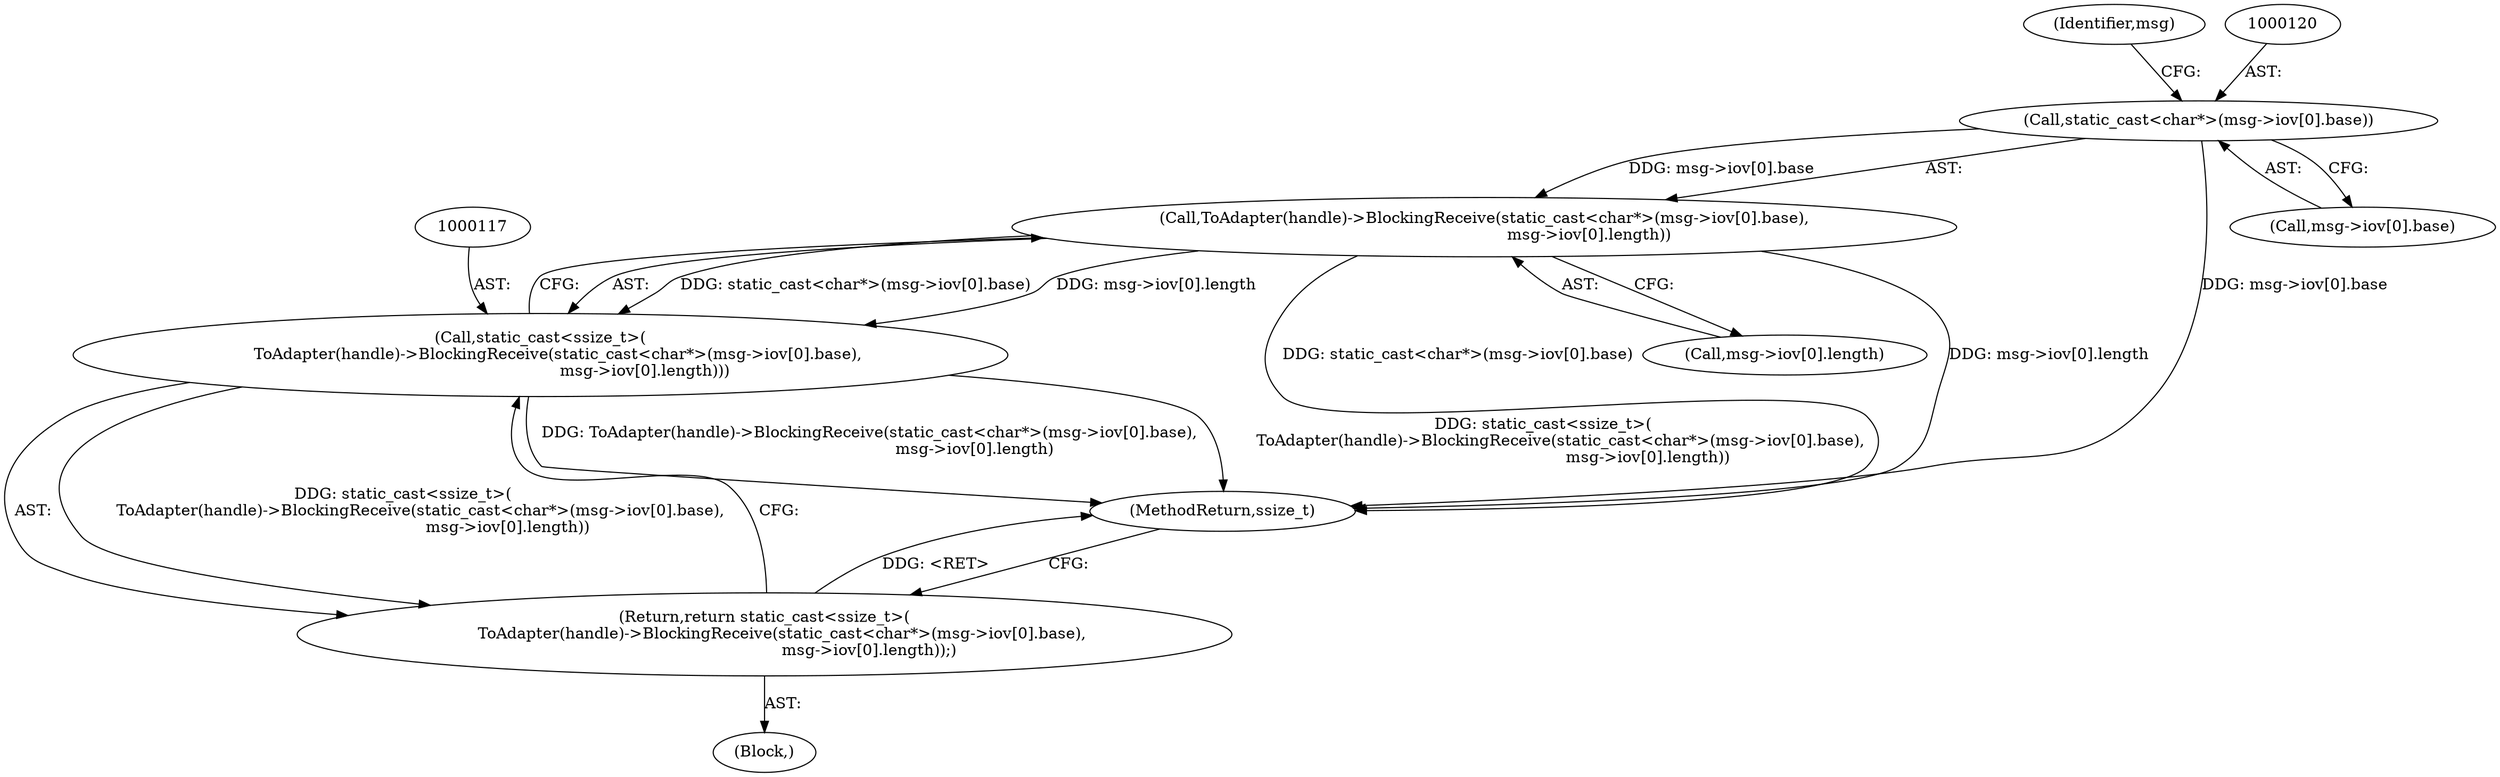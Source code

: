 digraph "0_Chrome_3b0d77670a0613f409110817455d2137576b485a_5@array" {
"1000118" [label="(Call,ToAdapter(handle)->BlockingReceive(static_cast<char*>(msg->iov[0].base),\n                                          msg->iov[0].length))"];
"1000119" [label="(Call,static_cast<char*>(msg->iov[0].base))"];
"1000116" [label="(Call,static_cast<ssize_t>(\n       ToAdapter(handle)->BlockingReceive(static_cast<char*>(msg->iov[0].base),\n                                          msg->iov[0].length)))"];
"1000115" [label="(Return,return static_cast<ssize_t>(\n       ToAdapter(handle)->BlockingReceive(static_cast<char*>(msg->iov[0].base),\n                                          msg->iov[0].length));)"];
"1000116" [label="(Call,static_cast<ssize_t>(\n       ToAdapter(handle)->BlockingReceive(static_cast<char*>(msg->iov[0].base),\n                                          msg->iov[0].length)))"];
"1000128" [label="(Call,msg->iov[0].length)"];
"1000135" [label="(MethodReturn,ssize_t)"];
"1000118" [label="(Call,ToAdapter(handle)->BlockingReceive(static_cast<char*>(msg->iov[0].base),\n                                          msg->iov[0].length))"];
"1000121" [label="(Call,msg->iov[0].base)"];
"1000105" [label="(Block,)"];
"1000119" [label="(Call,static_cast<char*>(msg->iov[0].base))"];
"1000131" [label="(Identifier,msg)"];
"1000115" [label="(Return,return static_cast<ssize_t>(\n       ToAdapter(handle)->BlockingReceive(static_cast<char*>(msg->iov[0].base),\n                                          msg->iov[0].length));)"];
"1000118" -> "1000116"  [label="AST: "];
"1000118" -> "1000128"  [label="CFG: "];
"1000119" -> "1000118"  [label="AST: "];
"1000128" -> "1000118"  [label="AST: "];
"1000116" -> "1000118"  [label="CFG: "];
"1000118" -> "1000135"  [label="DDG: msg->iov[0].length"];
"1000118" -> "1000135"  [label="DDG: static_cast<char*>(msg->iov[0].base)"];
"1000118" -> "1000116"  [label="DDG: static_cast<char*>(msg->iov[0].base)"];
"1000118" -> "1000116"  [label="DDG: msg->iov[0].length"];
"1000119" -> "1000118"  [label="DDG: msg->iov[0].base"];
"1000119" -> "1000121"  [label="CFG: "];
"1000120" -> "1000119"  [label="AST: "];
"1000121" -> "1000119"  [label="AST: "];
"1000131" -> "1000119"  [label="CFG: "];
"1000119" -> "1000135"  [label="DDG: msg->iov[0].base"];
"1000116" -> "1000115"  [label="AST: "];
"1000117" -> "1000116"  [label="AST: "];
"1000115" -> "1000116"  [label="CFG: "];
"1000116" -> "1000135"  [label="DDG: ToAdapter(handle)->BlockingReceive(static_cast<char*>(msg->iov[0].base),\n                                          msg->iov[0].length)"];
"1000116" -> "1000135"  [label="DDG: static_cast<ssize_t>(\n       ToAdapter(handle)->BlockingReceive(static_cast<char*>(msg->iov[0].base),\n                                          msg->iov[0].length))"];
"1000116" -> "1000115"  [label="DDG: static_cast<ssize_t>(\n       ToAdapter(handle)->BlockingReceive(static_cast<char*>(msg->iov[0].base),\n                                          msg->iov[0].length))"];
"1000115" -> "1000105"  [label="AST: "];
"1000135" -> "1000115"  [label="CFG: "];
"1000115" -> "1000135"  [label="DDG: <RET>"];
}
